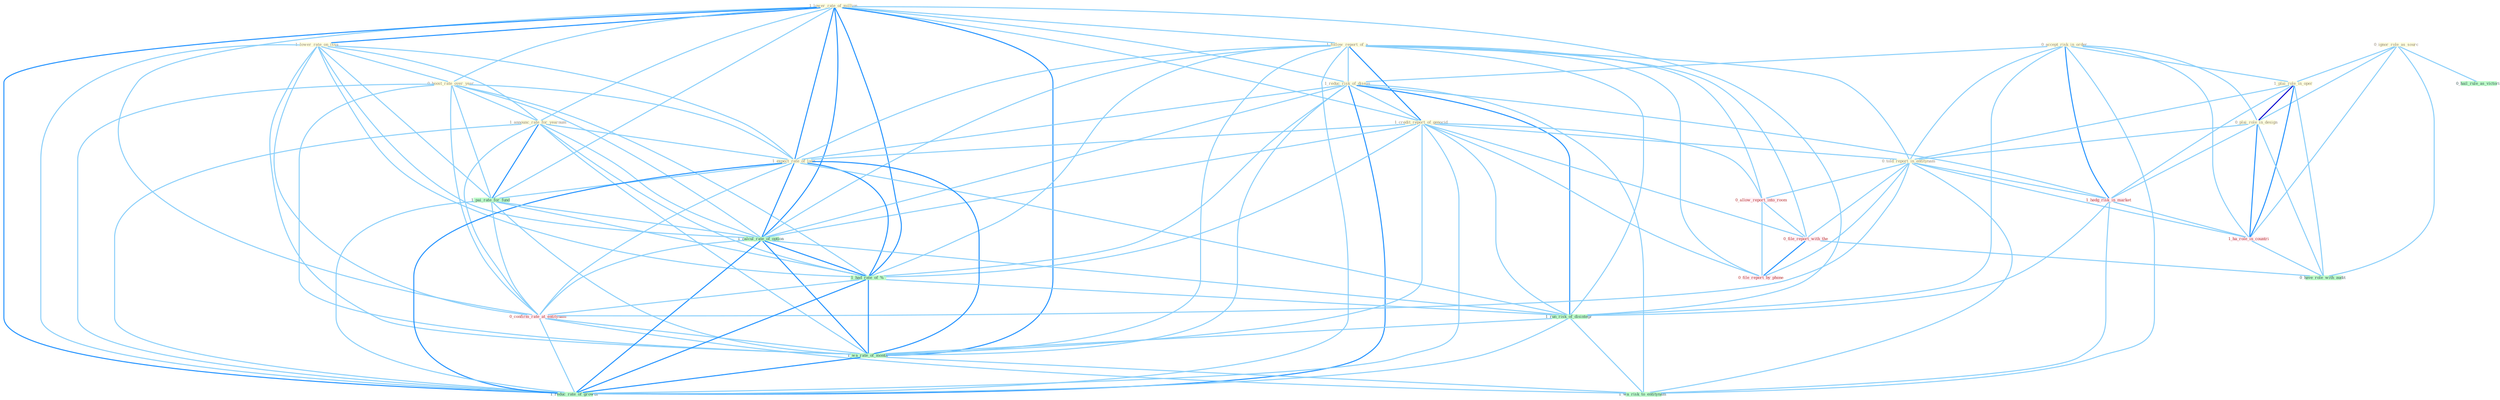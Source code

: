 Graph G{ 
    node
    [shape=polygon,style=filled,width=.5,height=.06,color="#BDFCC9",fixedsize=true,fontsize=4,
    fontcolor="#2f4f4f"];
    {node
    [color="#ffffe0", fontcolor="#8b7d6b"] "1_lower_rate_of_million " "0_accept_risk_in_order " "1_follow_report_of_a " "0_ignor_role_as_sourc " "1_lower_rate_on_issu " "1_plai_role_in_oper " "0_boost_rate_over_year " "0_plai_role_in_design " "1_reduc_risk_of_diseas " "1_credit_report_of_genocid " "0_told_report_in_entitynam " "1_announc_rate_for_yearnum " "1_expect_rate_of_loan "}
{node [color="#fff0f5", fontcolor="#b22222"] "0_allow_report_into_room " "1_hedg_risk_in_market " "1_ha_role_in_countri " "0_file_report_with_the " "0_confirm_rate_at_entitynam " "0_file_report_by_phone "}
edge [color="#B0E2FF"];

	"1_lower_rate_of_million " -- "1_follow_report_of_a " [w="1", color="#87cefa" ];
	"1_lower_rate_of_million " -- "1_lower_rate_on_issu " [w="2", color="#1e90ff" , len=0.8];
	"1_lower_rate_of_million " -- "0_boost_rate_over_year " [w="1", color="#87cefa" ];
	"1_lower_rate_of_million " -- "1_reduc_risk_of_diseas " [w="1", color="#87cefa" ];
	"1_lower_rate_of_million " -- "1_credit_report_of_genocid " [w="1", color="#87cefa" ];
	"1_lower_rate_of_million " -- "1_announc_rate_for_yearnum " [w="1", color="#87cefa" ];
	"1_lower_rate_of_million " -- "1_expect_rate_of_loan " [w="2", color="#1e90ff" , len=0.8];
	"1_lower_rate_of_million " -- "1_pai_rate_for_fund " [w="1", color="#87cefa" ];
	"1_lower_rate_of_million " -- "1_calcul_rate_of_option " [w="2", color="#1e90ff" , len=0.8];
	"1_lower_rate_of_million " -- "1_had_rate_of_% " [w="2", color="#1e90ff" , len=0.8];
	"1_lower_rate_of_million " -- "0_confirm_rate_at_entitynam " [w="1", color="#87cefa" ];
	"1_lower_rate_of_million " -- "1_run_risk_of_disintegr " [w="1", color="#87cefa" ];
	"1_lower_rate_of_million " -- "1_wa_rate_of_month " [w="2", color="#1e90ff" , len=0.8];
	"1_lower_rate_of_million " -- "1_reduc_rate_of_growth " [w="2", color="#1e90ff" , len=0.8];
	"0_accept_risk_in_order " -- "1_plai_role_in_oper " [w="1", color="#87cefa" ];
	"0_accept_risk_in_order " -- "0_plai_role_in_design " [w="1", color="#87cefa" ];
	"0_accept_risk_in_order " -- "1_reduc_risk_of_diseas " [w="1", color="#87cefa" ];
	"0_accept_risk_in_order " -- "0_told_report_in_entitynam " [w="1", color="#87cefa" ];
	"0_accept_risk_in_order " -- "1_hedg_risk_in_market " [w="2", color="#1e90ff" , len=0.8];
	"0_accept_risk_in_order " -- "1_ha_role_in_countri " [w="1", color="#87cefa" ];
	"0_accept_risk_in_order " -- "1_run_risk_of_disintegr " [w="1", color="#87cefa" ];
	"0_accept_risk_in_order " -- "1_wa_risk_to_entitynam " [w="1", color="#87cefa" ];
	"1_follow_report_of_a " -- "1_reduc_risk_of_diseas " [w="1", color="#87cefa" ];
	"1_follow_report_of_a " -- "1_credit_report_of_genocid " [w="2", color="#1e90ff" , len=0.8];
	"1_follow_report_of_a " -- "0_told_report_in_entitynam " [w="1", color="#87cefa" ];
	"1_follow_report_of_a " -- "1_expect_rate_of_loan " [w="1", color="#87cefa" ];
	"1_follow_report_of_a " -- "0_allow_report_into_room " [w="1", color="#87cefa" ];
	"1_follow_report_of_a " -- "0_file_report_with_the " [w="1", color="#87cefa" ];
	"1_follow_report_of_a " -- "1_calcul_rate_of_option " [w="1", color="#87cefa" ];
	"1_follow_report_of_a " -- "1_had_rate_of_% " [w="1", color="#87cefa" ];
	"1_follow_report_of_a " -- "0_file_report_by_phone " [w="1", color="#87cefa" ];
	"1_follow_report_of_a " -- "1_run_risk_of_disintegr " [w="1", color="#87cefa" ];
	"1_follow_report_of_a " -- "1_wa_rate_of_month " [w="1", color="#87cefa" ];
	"1_follow_report_of_a " -- "1_reduc_rate_of_growth " [w="1", color="#87cefa" ];
	"0_ignor_role_as_sourc " -- "1_plai_role_in_oper " [w="1", color="#87cefa" ];
	"0_ignor_role_as_sourc " -- "0_plai_role_in_design " [w="1", color="#87cefa" ];
	"0_ignor_role_as_sourc " -- "1_ha_role_in_countri " [w="1", color="#87cefa" ];
	"0_ignor_role_as_sourc " -- "0_hail_rule_as_victori " [w="1", color="#87cefa" ];
	"0_ignor_role_as_sourc " -- "0_have_role_with_audit " [w="1", color="#87cefa" ];
	"1_lower_rate_on_issu " -- "0_boost_rate_over_year " [w="1", color="#87cefa" ];
	"1_lower_rate_on_issu " -- "1_announc_rate_for_yearnum " [w="1", color="#87cefa" ];
	"1_lower_rate_on_issu " -- "1_expect_rate_of_loan " [w="1", color="#87cefa" ];
	"1_lower_rate_on_issu " -- "1_pai_rate_for_fund " [w="1", color="#87cefa" ];
	"1_lower_rate_on_issu " -- "1_calcul_rate_of_option " [w="1", color="#87cefa" ];
	"1_lower_rate_on_issu " -- "1_had_rate_of_% " [w="1", color="#87cefa" ];
	"1_lower_rate_on_issu " -- "0_confirm_rate_at_entitynam " [w="1", color="#87cefa" ];
	"1_lower_rate_on_issu " -- "1_wa_rate_of_month " [w="1", color="#87cefa" ];
	"1_lower_rate_on_issu " -- "1_reduc_rate_of_growth " [w="1", color="#87cefa" ];
	"1_plai_role_in_oper " -- "0_plai_role_in_design " [w="3", color="#0000cd" , len=0.6];
	"1_plai_role_in_oper " -- "0_told_report_in_entitynam " [w="1", color="#87cefa" ];
	"1_plai_role_in_oper " -- "1_hedg_risk_in_market " [w="1", color="#87cefa" ];
	"1_plai_role_in_oper " -- "1_ha_role_in_countri " [w="2", color="#1e90ff" , len=0.8];
	"1_plai_role_in_oper " -- "0_have_role_with_audit " [w="1", color="#87cefa" ];
	"0_boost_rate_over_year " -- "1_announc_rate_for_yearnum " [w="1", color="#87cefa" ];
	"0_boost_rate_over_year " -- "1_expect_rate_of_loan " [w="1", color="#87cefa" ];
	"0_boost_rate_over_year " -- "1_pai_rate_for_fund " [w="1", color="#87cefa" ];
	"0_boost_rate_over_year " -- "1_calcul_rate_of_option " [w="1", color="#87cefa" ];
	"0_boost_rate_over_year " -- "1_had_rate_of_% " [w="1", color="#87cefa" ];
	"0_boost_rate_over_year " -- "0_confirm_rate_at_entitynam " [w="1", color="#87cefa" ];
	"0_boost_rate_over_year " -- "1_wa_rate_of_month " [w="1", color="#87cefa" ];
	"0_boost_rate_over_year " -- "1_reduc_rate_of_growth " [w="1", color="#87cefa" ];
	"0_plai_role_in_design " -- "0_told_report_in_entitynam " [w="1", color="#87cefa" ];
	"0_plai_role_in_design " -- "1_hedg_risk_in_market " [w="1", color="#87cefa" ];
	"0_plai_role_in_design " -- "1_ha_role_in_countri " [w="2", color="#1e90ff" , len=0.8];
	"0_plai_role_in_design " -- "0_have_role_with_audit " [w="1", color="#87cefa" ];
	"1_reduc_risk_of_diseas " -- "1_credit_report_of_genocid " [w="1", color="#87cefa" ];
	"1_reduc_risk_of_diseas " -- "1_expect_rate_of_loan " [w="1", color="#87cefa" ];
	"1_reduc_risk_of_diseas " -- "1_hedg_risk_in_market " [w="1", color="#87cefa" ];
	"1_reduc_risk_of_diseas " -- "1_calcul_rate_of_option " [w="1", color="#87cefa" ];
	"1_reduc_risk_of_diseas " -- "1_had_rate_of_% " [w="1", color="#87cefa" ];
	"1_reduc_risk_of_diseas " -- "1_run_risk_of_disintegr " [w="2", color="#1e90ff" , len=0.8];
	"1_reduc_risk_of_diseas " -- "1_wa_rate_of_month " [w="1", color="#87cefa" ];
	"1_reduc_risk_of_diseas " -- "1_wa_risk_to_entitynam " [w="1", color="#87cefa" ];
	"1_reduc_risk_of_diseas " -- "1_reduc_rate_of_growth " [w="2", color="#1e90ff" , len=0.8];
	"1_credit_report_of_genocid " -- "0_told_report_in_entitynam " [w="1", color="#87cefa" ];
	"1_credit_report_of_genocid " -- "1_expect_rate_of_loan " [w="1", color="#87cefa" ];
	"1_credit_report_of_genocid " -- "0_allow_report_into_room " [w="1", color="#87cefa" ];
	"1_credit_report_of_genocid " -- "0_file_report_with_the " [w="1", color="#87cefa" ];
	"1_credit_report_of_genocid " -- "1_calcul_rate_of_option " [w="1", color="#87cefa" ];
	"1_credit_report_of_genocid " -- "1_had_rate_of_% " [w="1", color="#87cefa" ];
	"1_credit_report_of_genocid " -- "0_file_report_by_phone " [w="1", color="#87cefa" ];
	"1_credit_report_of_genocid " -- "1_run_risk_of_disintegr " [w="1", color="#87cefa" ];
	"1_credit_report_of_genocid " -- "1_wa_rate_of_month " [w="1", color="#87cefa" ];
	"1_credit_report_of_genocid " -- "1_reduc_rate_of_growth " [w="1", color="#87cefa" ];
	"0_told_report_in_entitynam " -- "0_allow_report_into_room " [w="1", color="#87cefa" ];
	"0_told_report_in_entitynam " -- "1_hedg_risk_in_market " [w="1", color="#87cefa" ];
	"0_told_report_in_entitynam " -- "1_ha_role_in_countri " [w="1", color="#87cefa" ];
	"0_told_report_in_entitynam " -- "0_file_report_with_the " [w="1", color="#87cefa" ];
	"0_told_report_in_entitynam " -- "0_confirm_rate_at_entitynam " [w="1", color="#87cefa" ];
	"0_told_report_in_entitynam " -- "0_file_report_by_phone " [w="1", color="#87cefa" ];
	"0_told_report_in_entitynam " -- "1_wa_risk_to_entitynam " [w="1", color="#87cefa" ];
	"1_announc_rate_for_yearnum " -- "1_expect_rate_of_loan " [w="1", color="#87cefa" ];
	"1_announc_rate_for_yearnum " -- "1_pai_rate_for_fund " [w="2", color="#1e90ff" , len=0.8];
	"1_announc_rate_for_yearnum " -- "1_calcul_rate_of_option " [w="1", color="#87cefa" ];
	"1_announc_rate_for_yearnum " -- "1_had_rate_of_% " [w="1", color="#87cefa" ];
	"1_announc_rate_for_yearnum " -- "0_confirm_rate_at_entitynam " [w="1", color="#87cefa" ];
	"1_announc_rate_for_yearnum " -- "1_wa_rate_of_month " [w="1", color="#87cefa" ];
	"1_announc_rate_for_yearnum " -- "1_reduc_rate_of_growth " [w="1", color="#87cefa" ];
	"1_expect_rate_of_loan " -- "1_pai_rate_for_fund " [w="1", color="#87cefa" ];
	"1_expect_rate_of_loan " -- "1_calcul_rate_of_option " [w="2", color="#1e90ff" , len=0.8];
	"1_expect_rate_of_loan " -- "1_had_rate_of_% " [w="2", color="#1e90ff" , len=0.8];
	"1_expect_rate_of_loan " -- "0_confirm_rate_at_entitynam " [w="1", color="#87cefa" ];
	"1_expect_rate_of_loan " -- "1_run_risk_of_disintegr " [w="1", color="#87cefa" ];
	"1_expect_rate_of_loan " -- "1_wa_rate_of_month " [w="2", color="#1e90ff" , len=0.8];
	"1_expect_rate_of_loan " -- "1_reduc_rate_of_growth " [w="2", color="#1e90ff" , len=0.8];
	"1_pai_rate_for_fund " -- "1_calcul_rate_of_option " [w="1", color="#87cefa" ];
	"1_pai_rate_for_fund " -- "1_had_rate_of_% " [w="1", color="#87cefa" ];
	"1_pai_rate_for_fund " -- "0_confirm_rate_at_entitynam " [w="1", color="#87cefa" ];
	"1_pai_rate_for_fund " -- "1_wa_rate_of_month " [w="1", color="#87cefa" ];
	"1_pai_rate_for_fund " -- "1_reduc_rate_of_growth " [w="1", color="#87cefa" ];
	"0_allow_report_into_room " -- "0_file_report_with_the " [w="1", color="#87cefa" ];
	"0_allow_report_into_room " -- "0_file_report_by_phone " [w="1", color="#87cefa" ];
	"1_hedg_risk_in_market " -- "1_ha_role_in_countri " [w="1", color="#87cefa" ];
	"1_hedg_risk_in_market " -- "1_run_risk_of_disintegr " [w="1", color="#87cefa" ];
	"1_hedg_risk_in_market " -- "1_wa_risk_to_entitynam " [w="1", color="#87cefa" ];
	"1_ha_role_in_countri " -- "0_have_role_with_audit " [w="1", color="#87cefa" ];
	"0_file_report_with_the " -- "0_file_report_by_phone " [w="2", color="#1e90ff" , len=0.8];
	"0_file_report_with_the " -- "0_have_role_with_audit " [w="1", color="#87cefa" ];
	"1_calcul_rate_of_option " -- "1_had_rate_of_% " [w="2", color="#1e90ff" , len=0.8];
	"1_calcul_rate_of_option " -- "0_confirm_rate_at_entitynam " [w="1", color="#87cefa" ];
	"1_calcul_rate_of_option " -- "1_run_risk_of_disintegr " [w="1", color="#87cefa" ];
	"1_calcul_rate_of_option " -- "1_wa_rate_of_month " [w="2", color="#1e90ff" , len=0.8];
	"1_calcul_rate_of_option " -- "1_reduc_rate_of_growth " [w="2", color="#1e90ff" , len=0.8];
	"1_had_rate_of_% " -- "0_confirm_rate_at_entitynam " [w="1", color="#87cefa" ];
	"1_had_rate_of_% " -- "1_run_risk_of_disintegr " [w="1", color="#87cefa" ];
	"1_had_rate_of_% " -- "1_wa_rate_of_month " [w="2", color="#1e90ff" , len=0.8];
	"1_had_rate_of_% " -- "1_reduc_rate_of_growth " [w="2", color="#1e90ff" , len=0.8];
	"0_confirm_rate_at_entitynam " -- "1_wa_rate_of_month " [w="1", color="#87cefa" ];
	"0_confirm_rate_at_entitynam " -- "1_wa_risk_to_entitynam " [w="1", color="#87cefa" ];
	"0_confirm_rate_at_entitynam " -- "1_reduc_rate_of_growth " [w="1", color="#87cefa" ];
	"1_run_risk_of_disintegr " -- "1_wa_rate_of_month " [w="1", color="#87cefa" ];
	"1_run_risk_of_disintegr " -- "1_wa_risk_to_entitynam " [w="1", color="#87cefa" ];
	"1_run_risk_of_disintegr " -- "1_reduc_rate_of_growth " [w="1", color="#87cefa" ];
	"1_wa_rate_of_month " -- "1_wa_risk_to_entitynam " [w="1", color="#87cefa" ];
	"1_wa_rate_of_month " -- "1_reduc_rate_of_growth " [w="2", color="#1e90ff" , len=0.8];
}